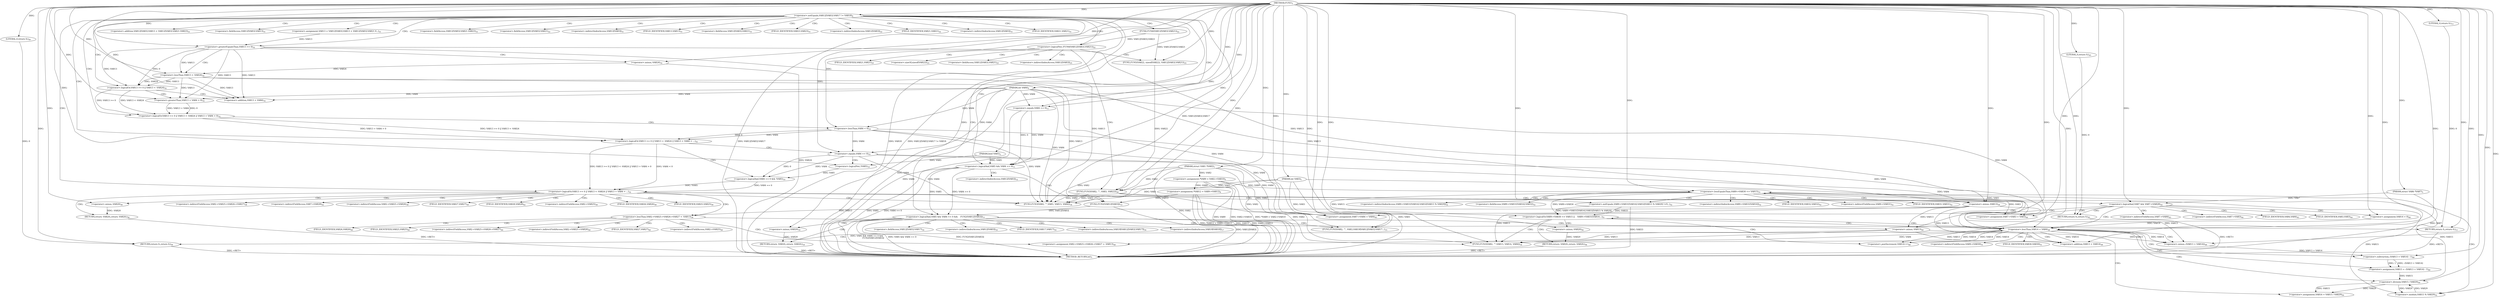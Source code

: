 digraph "FUN1" {  
"8" [label = <(METHOD,FUN1)<SUB>1</SUB>> ]
"243" [label = <(METHOD_RETURN,int)<SUB>1</SUB>> ]
"9" [label = <(PARAM,struct VAR1 *VAR2)<SUB>1</SUB>> ]
"10" [label = <(PARAM,int VAR3)<SUB>1</SUB>> ]
"11" [label = <(PARAM,int VAR4)<SUB>2</SUB>> ]
"12" [label = <(PARAM,bool VAR5)<SUB>2</SUB>> ]
"13" [label = <(PARAM,struct VAR6 *VAR7)<SUB>3</SUB>> ]
"16" [label = <(&lt;operator&gt;.assignment,*VAR9 = VAR2-&gt;VAR10)<SUB>5</SUB>> ]
"22" [label = <(&lt;operator&gt;.assignment,*VAR12 = VAR9-&gt;VAR12)<SUB>6</SUB>> ]
"95" [label = <(&lt;operator&gt;.assignment,VAR13 = VAR12[VAR3].VAR13 + VAR12[VAR3].VAR21.V...)<SUB>31</SUB>> ]
"241" [label = <(RETURN,return 0;,return 0;)<SUB>59</SUB>> ]
"32" [label = <(&lt;operator&gt;.notEquals,VAR12[VAR3].VAR17 != VAR18)<SUB>9</SUB>> ]
"72" [label = <(&lt;operator&gt;.logicalNot,!FUN4(VAR12[VAR3].VAR21))<SUB>22</SUB>> ]
"111" [label = <(&lt;operator&gt;.logicalOr,VAR13 &gt;= 0 || VAR13 &lt; -VAR24 || VAR13 + VAR4 &gt; ...)<SUB>32</SUB>> ]
"147" [label = <(&lt;operator&gt;.lessThan,VAR2-&gt;VAR25-&gt;VAR26-&gt;VAR27 &lt; -VAR13)<SUB>39</SUB>> ]
"169" [label = <(&lt;operator&gt;.logicalAnd,VAR7 &amp;&amp; VAR7-&gt;VAR28)<SUB>42</SUB>> ]
"192" [label = <(&lt;operator&gt;.lessThan,VAR14 &lt; VAR4)<SUB>48</SUB>> ]
"195" [label = <(&lt;operator&gt;.postIncrement,VAR14++)<SUB>48</SUB>> ]
"242" [label = <(LITERAL,0,return 0;)<SUB>59</SUB>> ]
"54" [label = <(FUN3,FUN3(VAR2, &quot;&quot;, VAR3,
			VAR19[VAR12[VAR3].VAR17...)<SUB>15</SUB>> ]
"68" [label = <(RETURN,return -VAR20;,return -VAR20;)<SUB>18</SUB>> ]
"81" [label = <(FUN5,FUN5(VAR22, sizeof(VAR22), VAR12[VAR3].VAR21))<SUB>25</SUB>> ]
"90" [label = <(FUN3,FUN3(VAR2, &quot;&quot;,
 			VAR3, VAR22))<SUB>26</SUB>> ]
"137" [label = <(FUN3,FUN3(VAR2, &quot;&quot;,
			VAR3, VAR13, VAR4))<SUB>34</SUB>> ]
"143" [label = <(RETURN,return -VAR20;,return -VAR20;)<SUB>36</SUB>> ]
"158" [label = <(&lt;operator&gt;.assignment,VAR2-&gt;VAR25-&gt;VAR26-&gt;VAR27 = -VAR13)<SUB>40</SUB>> ]
"175" [label = <(&lt;operator&gt;.assignment,VAR7-&gt;VAR4 = VAR4)<SUB>43</SUB>> ]
"180" [label = <(&lt;operator&gt;.assignment,VAR7-&gt;VAR3 = VAR3)<SUB>44</SUB>> ]
"185" [label = <(RETURN,return 0;,return 0;)<SUB>45</SUB>> ]
"189" [label = <(&lt;operator&gt;.assignment,VAR14 = 0)<SUB>48</SUB>> ]
"198" [label = <(&lt;operator&gt;.assignment,VAR15 = -(VAR13 + VAR14) - 1)<SUB>49</SUB>> ]
"206" [label = <(&lt;operator&gt;.assignment,VAR16 = VAR15 / VAR29)<SUB>50</SUB>> ]
"41" [label = <(&lt;operator&gt;.logicalAnd,VAR5 &amp;&amp; VAR4 == 0 &amp;&amp;
		    FUN2(VAR12[VAR3]))<SUB>11</SUB>> ]
"69" [label = <(&lt;operator&gt;.minus,-VAR20)<SUB>18</SUB>> ]
"73" [label = <(FUN4,FUN4(VAR12[VAR3].VAR21))<SUB>22</SUB>> ]
"112" [label = <(&lt;operator&gt;.logicalOr,VAR13 &gt;= 0 || VAR13 &lt; -VAR24 || VAR13 + VAR4 &gt; ...)<SUB>32</SUB>> ]
"130" [label = <(&lt;operator&gt;.logicalAnd,VAR4 == 0 &amp;&amp; !VAR5)<SUB>33</SUB>> ]
"144" [label = <(&lt;operator&gt;.minus,-VAR20)<SUB>36</SUB>> ]
"155" [label = <(&lt;operator&gt;.minus,-VAR13)<SUB>39</SUB>> ]
"186" [label = <(LITERAL,0,return 0;)<SUB>45</SUB>> ]
"212" [label = <(&lt;operator&gt;.logicalOr,VAR9-&gt;VAR30 &lt;= VAR15 ||
		    VAR9-&gt;VAR31[VAR16...)<SUB>51</SUB>> ]
"52" [label = <(RETURN,return 0;,return 0;)<SUB>13</SUB>> ]
"113" [label = <(&lt;operator&gt;.logicalOr,VAR13 &gt;= 0 || VAR13 &lt; -VAR24 || VAR13 + VAR4 &gt; 0)<SUB>32</SUB>> ]
"127" [label = <(&lt;operator&gt;.lessThan,VAR4 &lt; 0)<SUB>33</SUB>> ]
"131" [label = <(&lt;operator&gt;.equals,VAR4 == 0)<SUB>33</SUB>> ]
"134" [label = <(&lt;operator&gt;.logicalNot,!VAR5)<SUB>33</SUB>> ]
"166" [label = <(&lt;operator&gt;.minus,-VAR13)<SUB>40</SUB>> ]
"200" [label = <(&lt;operator&gt;.subtraction,-(VAR13 + VAR14) - 1)<SUB>49</SUB>> ]
"208" [label = <(&lt;operator&gt;.division,VAR15 / VAR29)<SUB>50</SUB>> ]
"232" [label = <(FUN3,FUN3(VAR2, &quot;&quot;,
				VAR13, VAR14, VAR4))<SUB>54</SUB>> ]
"238" [label = <(RETURN,return -VAR20;,return -VAR20;)<SUB>56</SUB>> ]
"42" [label = <(&lt;operator&gt;.logicalAnd,VAR5 &amp;&amp; VAR4 == 0)<SUB>11</SUB>> ]
"47" [label = <(FUN2,FUN2(VAR12[VAR3]))<SUB>12</SUB>> ]
"53" [label = <(LITERAL,0,return 0;)<SUB>13</SUB>> ]
"114" [label = <(&lt;operator&gt;.logicalOr,VAR13 &gt;= 0 || VAR13 &lt; -VAR24)<SUB>32</SUB>> ]
"122" [label = <(&lt;operator&gt;.greaterThan,VAR13 + VAR4 &gt; 0)<SUB>32</SUB>> ]
"201" [label = <(&lt;operator&gt;.minus,-(VAR13 + VAR14))<SUB>49</SUB>> ]
"213" [label = <(&lt;operator&gt;.lessEqualsThan,VAR9-&gt;VAR30 &lt;= VAR15)<SUB>51</SUB>> ]
"218" [label = <(&lt;operator&gt;.notEquals,VAR9-&gt;VAR31[VAR16].VAR32[VAR15 % VAR29] !=
			V...)<SUB>52</SUB>> ]
"239" [label = <(&lt;operator&gt;.minus,-VAR20)<SUB>56</SUB>> ]
"44" [label = <(&lt;operator&gt;.equals,VAR4 == 0)<SUB>11</SUB>> ]
"115" [label = <(&lt;operator&gt;.greaterEqualsThan,VAR13 &gt;= 0)<SUB>32</SUB>> ]
"118" [label = <(&lt;operator&gt;.lessThan,VAR13 &lt; -VAR24)<SUB>32</SUB>> ]
"123" [label = <(&lt;operator&gt;.addition,VAR13 + VAR4)<SUB>32</SUB>> ]
"202" [label = <(&lt;operator&gt;.addition,VAR13 + VAR14)<SUB>49</SUB>> ]
"120" [label = <(&lt;operator&gt;.minus,-VAR24)<SUB>32</SUB>> ]
"227" [label = <(&lt;operator&gt;.modulo,VAR15 % VAR29)<SUB>52</SUB>> ]
"97" [label = <(&lt;operator&gt;.addition,VAR12[VAR3].VAR13 + VAR12[VAR3].VAR21.VAR23)<SUB>31</SUB>> ]
"98" [label = <(&lt;operator&gt;.fieldAccess,VAR12[VAR3].VAR13)<SUB>31</SUB>> ]
"103" [label = <(&lt;operator&gt;.fieldAccess,VAR12[VAR3].VAR21.VAR23)<SUB>31</SUB>> ]
"148" [label = <(&lt;operator&gt;.indirectFieldAccess,VAR2-&gt;VAR25-&gt;VAR26-&gt;VAR27)<SUB>39</SUB>> ]
"171" [label = <(&lt;operator&gt;.indirectFieldAccess,VAR7-&gt;VAR28)<SUB>42</SUB>> ]
"58" [label = <(&lt;operator&gt;.indirectIndexAccess,VAR19[VAR12[VAR3].VAR17])<SUB>16</SUB>> ]
"65" [label = <(&lt;operator&gt;.indirectIndexAccess,VAR19[VAR18])<SUB>17</SUB>> ]
"74" [label = <(&lt;operator&gt;.fieldAccess,VAR12[VAR3].VAR21)<SUB>22</SUB>> ]
"83" [label = <(&lt;operator&gt;.sizeOf,sizeof(VAR22))<SUB>25</SUB>> ]
"85" [label = <(&lt;operator&gt;.fieldAccess,VAR12[VAR3].VAR21)<SUB>25</SUB>> ]
"99" [label = <(&lt;operator&gt;.indirectIndexAccess,VAR12[VAR3])<SUB>31</SUB>> ]
"102" [label = <(FIELD_IDENTIFIER,VAR13,VAR13)<SUB>31</SUB>> ]
"104" [label = <(&lt;operator&gt;.fieldAccess,VAR12[VAR3].VAR21)<SUB>31</SUB>> ]
"109" [label = <(FIELD_IDENTIFIER,VAR23,VAR23)<SUB>31</SUB>> ]
"149" [label = <(&lt;operator&gt;.indirectFieldAccess,VAR2-&gt;VAR25-&gt;VAR26)<SUB>39</SUB>> ]
"154" [label = <(FIELD_IDENTIFIER,VAR27,VAR27)<SUB>39</SUB>> ]
"159" [label = <(&lt;operator&gt;.indirectFieldAccess,VAR2-&gt;VAR25-&gt;VAR26-&gt;VAR27)<SUB>40</SUB>> ]
"173" [label = <(FIELD_IDENTIFIER,VAR28,VAR28)<SUB>42</SUB>> ]
"176" [label = <(&lt;operator&gt;.indirectFieldAccess,VAR7-&gt;VAR4)<SUB>43</SUB>> ]
"181" [label = <(&lt;operator&gt;.indirectFieldAccess,VAR7-&gt;VAR3)<SUB>44</SUB>> ]
"60" [label = <(&lt;operator&gt;.fieldAccess,VAR12[VAR3].VAR17)<SUB>16</SUB>> ]
"75" [label = <(&lt;operator&gt;.indirectIndexAccess,VAR12[VAR3])<SUB>22</SUB>> ]
"78" [label = <(FIELD_IDENTIFIER,VAR21,VAR21)<SUB>22</SUB>> ]
"86" [label = <(&lt;operator&gt;.indirectIndexAccess,VAR12[VAR3])<SUB>25</SUB>> ]
"89" [label = <(FIELD_IDENTIFIER,VAR21,VAR21)<SUB>25</SUB>> ]
"105" [label = <(&lt;operator&gt;.indirectIndexAccess,VAR12[VAR3])<SUB>31</SUB>> ]
"108" [label = <(FIELD_IDENTIFIER,VAR21,VAR21)<SUB>31</SUB>> ]
"150" [label = <(&lt;operator&gt;.indirectFieldAccess,VAR2-&gt;VAR25)<SUB>39</SUB>> ]
"153" [label = <(FIELD_IDENTIFIER,VAR26,VAR26)<SUB>39</SUB>> ]
"160" [label = <(&lt;operator&gt;.indirectFieldAccess,VAR2-&gt;VAR25-&gt;VAR26)<SUB>40</SUB>> ]
"165" [label = <(FIELD_IDENTIFIER,VAR27,VAR27)<SUB>40</SUB>> ]
"178" [label = <(FIELD_IDENTIFIER,VAR4,VAR4)<SUB>43</SUB>> ]
"183" [label = <(FIELD_IDENTIFIER,VAR3,VAR3)<SUB>44</SUB>> ]
"48" [label = <(&lt;operator&gt;.indirectIndexAccess,VAR12[VAR3])<SUB>12</SUB>> ]
"61" [label = <(&lt;operator&gt;.indirectIndexAccess,VAR12[VAR3])<SUB>16</SUB>> ]
"64" [label = <(FIELD_IDENTIFIER,VAR17,VAR17)<SUB>16</SUB>> ]
"152" [label = <(FIELD_IDENTIFIER,VAR25,VAR25)<SUB>39</SUB>> ]
"161" [label = <(&lt;operator&gt;.indirectFieldAccess,VAR2-&gt;VAR25)<SUB>40</SUB>> ]
"164" [label = <(FIELD_IDENTIFIER,VAR26,VAR26)<SUB>40</SUB>> ]
"214" [label = <(&lt;operator&gt;.indirectFieldAccess,VAR9-&gt;VAR30)<SUB>51</SUB>> ]
"219" [label = <(&lt;operator&gt;.indirectIndexAccess,VAR9-&gt;VAR31[VAR16].VAR32[VAR15 % VAR29])<SUB>52</SUB>> ]
"163" [label = <(FIELD_IDENTIFIER,VAR25,VAR25)<SUB>40</SUB>> ]
"216" [label = <(FIELD_IDENTIFIER,VAR30,VAR30)<SUB>51</SUB>> ]
"220" [label = <(&lt;operator&gt;.fieldAccess,VAR9-&gt;VAR31[VAR16].VAR32)<SUB>52</SUB>> ]
"221" [label = <(&lt;operator&gt;.indirectIndexAccess,VAR9-&gt;VAR31[VAR16])<SUB>52</SUB>> ]
"226" [label = <(FIELD_IDENTIFIER,VAR32,VAR32)<SUB>52</SUB>> ]
"222" [label = <(&lt;operator&gt;.indirectFieldAccess,VAR9-&gt;VAR31)<SUB>52</SUB>> ]
"224" [label = <(FIELD_IDENTIFIER,VAR31,VAR31)<SUB>52</SUB>> ]
  "238" -> "243"  [ label = "DDG: &lt;RET&gt;"] 
  "68" -> "243"  [ label = "DDG: &lt;RET&gt;"] 
  "241" -> "243"  [ label = "DDG: &lt;RET&gt;"] 
  "143" -> "243"  [ label = "DDG: &lt;RET&gt;"] 
  "185" -> "243"  [ label = "DDG: &lt;RET&gt;"] 
  "52" -> "243"  [ label = "DDG: &lt;RET&gt;"] 
  "9" -> "243"  [ label = "DDG: VAR2"] 
  "10" -> "243"  [ label = "DDG: VAR3"] 
  "11" -> "243"  [ label = "DDG: VAR4"] 
  "13" -> "243"  [ label = "DDG: VAR7"] 
  "16" -> "243"  [ label = "DDG: VAR9"] 
  "16" -> "243"  [ label = "DDG: VAR2-&gt;VAR10"] 
  "16" -> "243"  [ label = "DDG: *VAR9 = VAR2-&gt;VAR10"] 
  "22" -> "243"  [ label = "DDG: VAR12"] 
  "22" -> "243"  [ label = "DDG: VAR9-&gt;VAR12"] 
  "22" -> "243"  [ label = "DDG: *VAR12 = VAR9-&gt;VAR12"] 
  "32" -> "243"  [ label = "DDG: VAR12[VAR3].VAR17"] 
  "32" -> "243"  [ label = "DDG: VAR18"] 
  "32" -> "243"  [ label = "DDG: VAR12[VAR3].VAR17 != VAR18"] 
  "42" -> "243"  [ label = "DDG: VAR5"] 
  "44" -> "243"  [ label = "DDG: VAR4"] 
  "42" -> "243"  [ label = "DDG: VAR4 == 0"] 
  "41" -> "243"  [ label = "DDG: VAR5 &amp;&amp; VAR4 == 0"] 
  "47" -> "243"  [ label = "DDG: VAR12[VAR3]"] 
  "41" -> "243"  [ label = "DDG: FUN2(VAR12[VAR3])"] 
  "41" -> "243"  [ label = "DDG: VAR5 &amp;&amp; VAR4 == 0 &amp;&amp;
		    FUN2(VAR12[VAR3])"] 
  "218" -> "243"  [ label = "DDG: VAR33"] 
  "120" -> "243"  [ label = "DDG: VAR24"] 
  "8" -> "9"  [ label = "DDG: "] 
  "8" -> "10"  [ label = "DDG: "] 
  "8" -> "11"  [ label = "DDG: "] 
  "8" -> "12"  [ label = "DDG: "] 
  "8" -> "13"  [ label = "DDG: "] 
  "9" -> "16"  [ label = "DDG: VAR2"] 
  "16" -> "22"  [ label = "DDG: VAR9"] 
  "242" -> "241"  [ label = "DDG: 0"] 
  "8" -> "241"  [ label = "DDG: "] 
  "8" -> "242"  [ label = "DDG: "] 
  "8" -> "32"  [ label = "DDG: "] 
  "69" -> "68"  [ label = "DDG: -VAR20"] 
  "73" -> "72"  [ label = "DDG: VAR12[VAR3].VAR21"] 
  "112" -> "111"  [ label = "DDG: VAR13 &gt;= 0 || VAR13 &lt; -VAR24 || VAR13 + VAR4 &gt; 0"] 
  "112" -> "111"  [ label = "DDG: VAR4 &lt; 0"] 
  "130" -> "111"  [ label = "DDG: VAR4 == 0"] 
  "130" -> "111"  [ label = "DDG: !VAR5"] 
  "144" -> "143"  [ label = "DDG: -VAR20"] 
  "155" -> "147"  [ label = "DDG: VAR13"] 
  "166" -> "158"  [ label = "DDG: VAR13"] 
  "13" -> "169"  [ label = "DDG: VAR7"] 
  "8" -> "169"  [ label = "DDG: "] 
  "11" -> "175"  [ label = "DDG: VAR4"] 
  "127" -> "175"  [ label = "DDG: VAR4"] 
  "131" -> "175"  [ label = "DDG: VAR4"] 
  "8" -> "175"  [ label = "DDG: "] 
  "10" -> "180"  [ label = "DDG: VAR3"] 
  "90" -> "180"  [ label = "DDG: VAR3"] 
  "8" -> "180"  [ label = "DDG: "] 
  "186" -> "185"  [ label = "DDG: 0"] 
  "8" -> "185"  [ label = "DDG: "] 
  "8" -> "189"  [ label = "DDG: "] 
  "189" -> "192"  [ label = "DDG: VAR14"] 
  "195" -> "192"  [ label = "DDG: VAR14"] 
  "8" -> "192"  [ label = "DDG: "] 
  "11" -> "192"  [ label = "DDG: VAR4"] 
  "127" -> "192"  [ label = "DDG: VAR4"] 
  "131" -> "192"  [ label = "DDG: VAR4"] 
  "8" -> "195"  [ label = "DDG: "] 
  "192" -> "195"  [ label = "DDG: VAR14"] 
  "200" -> "198"  [ label = "DDG: -(VAR13 + VAR14)"] 
  "200" -> "198"  [ label = "DDG: 1"] 
  "208" -> "206"  [ label = "DDG: VAR15"] 
  "208" -> "206"  [ label = "DDG: VAR29"] 
  "9" -> "54"  [ label = "DDG: VAR2"] 
  "8" -> "54"  [ label = "DDG: "] 
  "10" -> "54"  [ label = "DDG: VAR3"] 
  "8" -> "81"  [ label = "DDG: "] 
  "73" -> "81"  [ label = "DDG: VAR12[VAR3].VAR21"] 
  "9" -> "90"  [ label = "DDG: VAR2"] 
  "8" -> "90"  [ label = "DDG: "] 
  "10" -> "90"  [ label = "DDG: VAR3"] 
  "81" -> "90"  [ label = "DDG: VAR22"] 
  "113" -> "112"  [ label = "DDG: VAR13 &gt;= 0 || VAR13 &lt; -VAR24"] 
  "113" -> "112"  [ label = "DDG: VAR13 + VAR4 &gt; 0"] 
  "127" -> "112"  [ label = "DDG: VAR4"] 
  "127" -> "112"  [ label = "DDG: 0"] 
  "131" -> "130"  [ label = "DDG: VAR4"] 
  "131" -> "130"  [ label = "DDG: 0"] 
  "134" -> "130"  [ label = "DDG: VAR5"] 
  "9" -> "137"  [ label = "DDG: VAR2"] 
  "90" -> "137"  [ label = "DDG: VAR2"] 
  "8" -> "137"  [ label = "DDG: "] 
  "10" -> "137"  [ label = "DDG: VAR3"] 
  "90" -> "137"  [ label = "DDG: VAR3"] 
  "115" -> "137"  [ label = "DDG: VAR13"] 
  "118" -> "137"  [ label = "DDG: VAR13"] 
  "11" -> "137"  [ label = "DDG: VAR4"] 
  "127" -> "137"  [ label = "DDG: VAR4"] 
  "131" -> "137"  [ label = "DDG: VAR4"] 
  "115" -> "155"  [ label = "DDG: VAR13"] 
  "118" -> "155"  [ label = "DDG: VAR13"] 
  "8" -> "155"  [ label = "DDG: "] 
  "8" -> "186"  [ label = "DDG: "] 
  "42" -> "41"  [ label = "DDG: VAR5"] 
  "42" -> "41"  [ label = "DDG: VAR4 == 0"] 
  "47" -> "41"  [ label = "DDG: VAR12[VAR3]"] 
  "53" -> "52"  [ label = "DDG: 0"] 
  "8" -> "52"  [ label = "DDG: "] 
  "8" -> "69"  [ label = "DDG: "] 
  "114" -> "113"  [ label = "DDG: VAR13 &gt;= 0"] 
  "114" -> "113"  [ label = "DDG: VAR13 &lt; -VAR24"] 
  "122" -> "113"  [ label = "DDG: VAR13 + VAR4"] 
  "122" -> "113"  [ label = "DDG: 0"] 
  "11" -> "127"  [ label = "DDG: VAR4"] 
  "8" -> "127"  [ label = "DDG: "] 
  "11" -> "131"  [ label = "DDG: VAR4"] 
  "127" -> "131"  [ label = "DDG: VAR4"] 
  "8" -> "131"  [ label = "DDG: "] 
  "12" -> "134"  [ label = "DDG: VAR5"] 
  "8" -> "134"  [ label = "DDG: "] 
  "8" -> "144"  [ label = "DDG: "] 
  "155" -> "166"  [ label = "DDG: VAR13"] 
  "8" -> "166"  [ label = "DDG: "] 
  "201" -> "200"  [ label = "DDG: VAR13 + VAR14"] 
  "8" -> "200"  [ label = "DDG: "] 
  "198" -> "208"  [ label = "DDG: VAR15"] 
  "8" -> "208"  [ label = "DDG: "] 
  "227" -> "208"  [ label = "DDG: VAR29"] 
  "213" -> "212"  [ label = "DDG: VAR9-&gt;VAR30"] 
  "213" -> "212"  [ label = "DDG: VAR15"] 
  "218" -> "212"  [ label = "DDG: VAR9-&gt;VAR31[VAR16].VAR32[VAR15 % VAR29]"] 
  "218" -> "212"  [ label = "DDG: VAR33"] 
  "239" -> "238"  [ label = "DDG: -VAR20"] 
  "12" -> "42"  [ label = "DDG: VAR5"] 
  "8" -> "42"  [ label = "DDG: "] 
  "44" -> "42"  [ label = "DDG: VAR4"] 
  "44" -> "42"  [ label = "DDG: 0"] 
  "22" -> "47"  [ label = "DDG: VAR12"] 
  "32" -> "47"  [ label = "DDG: VAR12[VAR3].VAR17"] 
  "8" -> "53"  [ label = "DDG: "] 
  "115" -> "114"  [ label = "DDG: VAR13"] 
  "115" -> "114"  [ label = "DDG: 0"] 
  "118" -> "114"  [ label = "DDG: VAR13"] 
  "118" -> "114"  [ label = "DDG: -VAR24"] 
  "115" -> "122"  [ label = "DDG: VAR13"] 
  "118" -> "122"  [ label = "DDG: VAR13"] 
  "8" -> "122"  [ label = "DDG: "] 
  "11" -> "122"  [ label = "DDG: VAR4"] 
  "155" -> "201"  [ label = "DDG: VAR13"] 
  "166" -> "201"  [ label = "DDG: VAR13"] 
  "8" -> "201"  [ label = "DDG: "] 
  "192" -> "201"  [ label = "DDG: VAR14"] 
  "16" -> "213"  [ label = "DDG: VAR9"] 
  "208" -> "213"  [ label = "DDG: VAR15"] 
  "8" -> "213"  [ label = "DDG: "] 
  "8" -> "218"  [ label = "DDG: "] 
  "9" -> "232"  [ label = "DDG: VAR2"] 
  "90" -> "232"  [ label = "DDG: VAR2"] 
  "8" -> "232"  [ label = "DDG: "] 
  "155" -> "232"  [ label = "DDG: VAR13"] 
  "166" -> "232"  [ label = "DDG: VAR13"] 
  "192" -> "232"  [ label = "DDG: VAR14"] 
  "192" -> "232"  [ label = "DDG: VAR4"] 
  "11" -> "44"  [ label = "DDG: VAR4"] 
  "8" -> "44"  [ label = "DDG: "] 
  "95" -> "115"  [ label = "DDG: VAR13"] 
  "8" -> "115"  [ label = "DDG: "] 
  "115" -> "118"  [ label = "DDG: VAR13"] 
  "8" -> "118"  [ label = "DDG: "] 
  "120" -> "118"  [ label = "DDG: VAR24"] 
  "115" -> "123"  [ label = "DDG: VAR13"] 
  "118" -> "123"  [ label = "DDG: VAR13"] 
  "8" -> "123"  [ label = "DDG: "] 
  "11" -> "123"  [ label = "DDG: VAR4"] 
  "155" -> "202"  [ label = "DDG: VAR13"] 
  "166" -> "202"  [ label = "DDG: VAR13"] 
  "8" -> "202"  [ label = "DDG: "] 
  "192" -> "202"  [ label = "DDG: VAR14"] 
  "8" -> "239"  [ label = "DDG: "] 
  "8" -> "120"  [ label = "DDG: "] 
  "213" -> "227"  [ label = "DDG: VAR15"] 
  "8" -> "227"  [ label = "DDG: "] 
  "208" -> "227"  [ label = "DDG: VAR29"] 
  "32" -> "115"  [ label = "CDG: "] 
  "32" -> "73"  [ label = "CDG: "] 
  "32" -> "42"  [ label = "CDG: "] 
  "32" -> "98"  [ label = "CDG: "] 
  "32" -> "113"  [ label = "CDG: "] 
  "32" -> "75"  [ label = "CDG: "] 
  "32" -> "102"  [ label = "CDG: "] 
  "32" -> "114"  [ label = "CDG: "] 
  "32" -> "103"  [ label = "CDG: "] 
  "32" -> "104"  [ label = "CDG: "] 
  "32" -> "74"  [ label = "CDG: "] 
  "32" -> "95"  [ label = "CDG: "] 
  "32" -> "97"  [ label = "CDG: "] 
  "32" -> "112"  [ label = "CDG: "] 
  "32" -> "108"  [ label = "CDG: "] 
  "32" -> "111"  [ label = "CDG: "] 
  "32" -> "99"  [ label = "CDG: "] 
  "32" -> "72"  [ label = "CDG: "] 
  "32" -> "105"  [ label = "CDG: "] 
  "32" -> "41"  [ label = "CDG: "] 
  "32" -> "78"  [ label = "CDG: "] 
  "32" -> "109"  [ label = "CDG: "] 
  "32" -> "44"  [ label = "CDG: "] 
  "72" -> "81"  [ label = "CDG: "] 
  "72" -> "85"  [ label = "CDG: "] 
  "72" -> "90"  [ label = "CDG: "] 
  "72" -> "86"  [ label = "CDG: "] 
  "72" -> "89"  [ label = "CDG: "] 
  "72" -> "83"  [ label = "CDG: "] 
  "111" -> "154"  [ label = "CDG: "] 
  "111" -> "169"  [ label = "CDG: "] 
  "111" -> "149"  [ label = "CDG: "] 
  "111" -> "150"  [ label = "CDG: "] 
  "111" -> "153"  [ label = "CDG: "] 
  "111" -> "144"  [ label = "CDG: "] 
  "111" -> "148"  [ label = "CDG: "] 
  "111" -> "137"  [ label = "CDG: "] 
  "111" -> "152"  [ label = "CDG: "] 
  "111" -> "155"  [ label = "CDG: "] 
  "111" -> "143"  [ label = "CDG: "] 
  "111" -> "147"  [ label = "CDG: "] 
  "111" -> "173"  [ label = "CDG: "] 
  "111" -> "171"  [ label = "CDG: "] 
  "147" -> "161"  [ label = "CDG: "] 
  "147" -> "163"  [ label = "CDG: "] 
  "147" -> "164"  [ label = "CDG: "] 
  "147" -> "158"  [ label = "CDG: "] 
  "147" -> "160"  [ label = "CDG: "] 
  "147" -> "166"  [ label = "CDG: "] 
  "147" -> "159"  [ label = "CDG: "] 
  "147" -> "165"  [ label = "CDG: "] 
  "169" -> "192"  [ label = "CDG: "] 
  "169" -> "178"  [ label = "CDG: "] 
  "169" -> "185"  [ label = "CDG: "] 
  "169" -> "189"  [ label = "CDG: "] 
  "169" -> "181"  [ label = "CDG: "] 
  "169" -> "180"  [ label = "CDG: "] 
  "169" -> "183"  [ label = "CDG: "] 
  "169" -> "176"  [ label = "CDG: "] 
  "169" -> "175"  [ label = "CDG: "] 
  "192" -> "214"  [ label = "CDG: "] 
  "192" -> "198"  [ label = "CDG: "] 
  "192" -> "213"  [ label = "CDG: "] 
  "192" -> "206"  [ label = "CDG: "] 
  "192" -> "208"  [ label = "CDG: "] 
  "192" -> "212"  [ label = "CDG: "] 
  "192" -> "202"  [ label = "CDG: "] 
  "192" -> "201"  [ label = "CDG: "] 
  "192" -> "200"  [ label = "CDG: "] 
  "192" -> "241"  [ label = "CDG: "] 
  "192" -> "216"  [ label = "CDG: "] 
  "112" -> "131"  [ label = "CDG: "] 
  "112" -> "130"  [ label = "CDG: "] 
  "41" -> "68"  [ label = "CDG: "] 
  "41" -> "60"  [ label = "CDG: "] 
  "41" -> "64"  [ label = "CDG: "] 
  "41" -> "52"  [ label = "CDG: "] 
  "41" -> "69"  [ label = "CDG: "] 
  "41" -> "54"  [ label = "CDG: "] 
  "41" -> "58"  [ label = "CDG: "] 
  "41" -> "61"  [ label = "CDG: "] 
  "41" -> "65"  [ label = "CDG: "] 
  "113" -> "127"  [ label = "CDG: "] 
  "131" -> "134"  [ label = "CDG: "] 
  "212" -> "192"  [ label = "CDG: "] 
  "212" -> "232"  [ label = "CDG: "] 
  "212" -> "195"  [ label = "CDG: "] 
  "212" -> "238"  [ label = "CDG: "] 
  "212" -> "239"  [ label = "CDG: "] 
  "42" -> "47"  [ label = "CDG: "] 
  "42" -> "48"  [ label = "CDG: "] 
  "114" -> "122"  [ label = "CDG: "] 
  "114" -> "123"  [ label = "CDG: "] 
  "213" -> "226"  [ label = "CDG: "] 
  "213" -> "221"  [ label = "CDG: "] 
  "213" -> "224"  [ label = "CDG: "] 
  "213" -> "220"  [ label = "CDG: "] 
  "213" -> "227"  [ label = "CDG: "] 
  "213" -> "222"  [ label = "CDG: "] 
  "213" -> "218"  [ label = "CDG: "] 
  "213" -> "219"  [ label = "CDG: "] 
  "115" -> "120"  [ label = "CDG: "] 
  "115" -> "118"  [ label = "CDG: "] 
}
